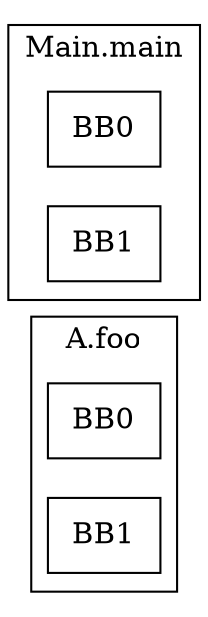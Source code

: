 digraph G {
  graph [ rankdir = "LR" ];
  subgraph cluster_0 {
    label = "A.foo"
    M0_BB0 [
      shape="record"
      label="BB0"
    ];
    M0_BB1 [
      shape="record"
      label="BB1"
    ];
  }
  subgraph cluster_1 {
    label = "Main.main"
    M1_BB0 [
      shape="record"
      label="BB0"
    ];
    M1_BB1 [
      shape="record"
      label="BB1"
    ];
  }
}
